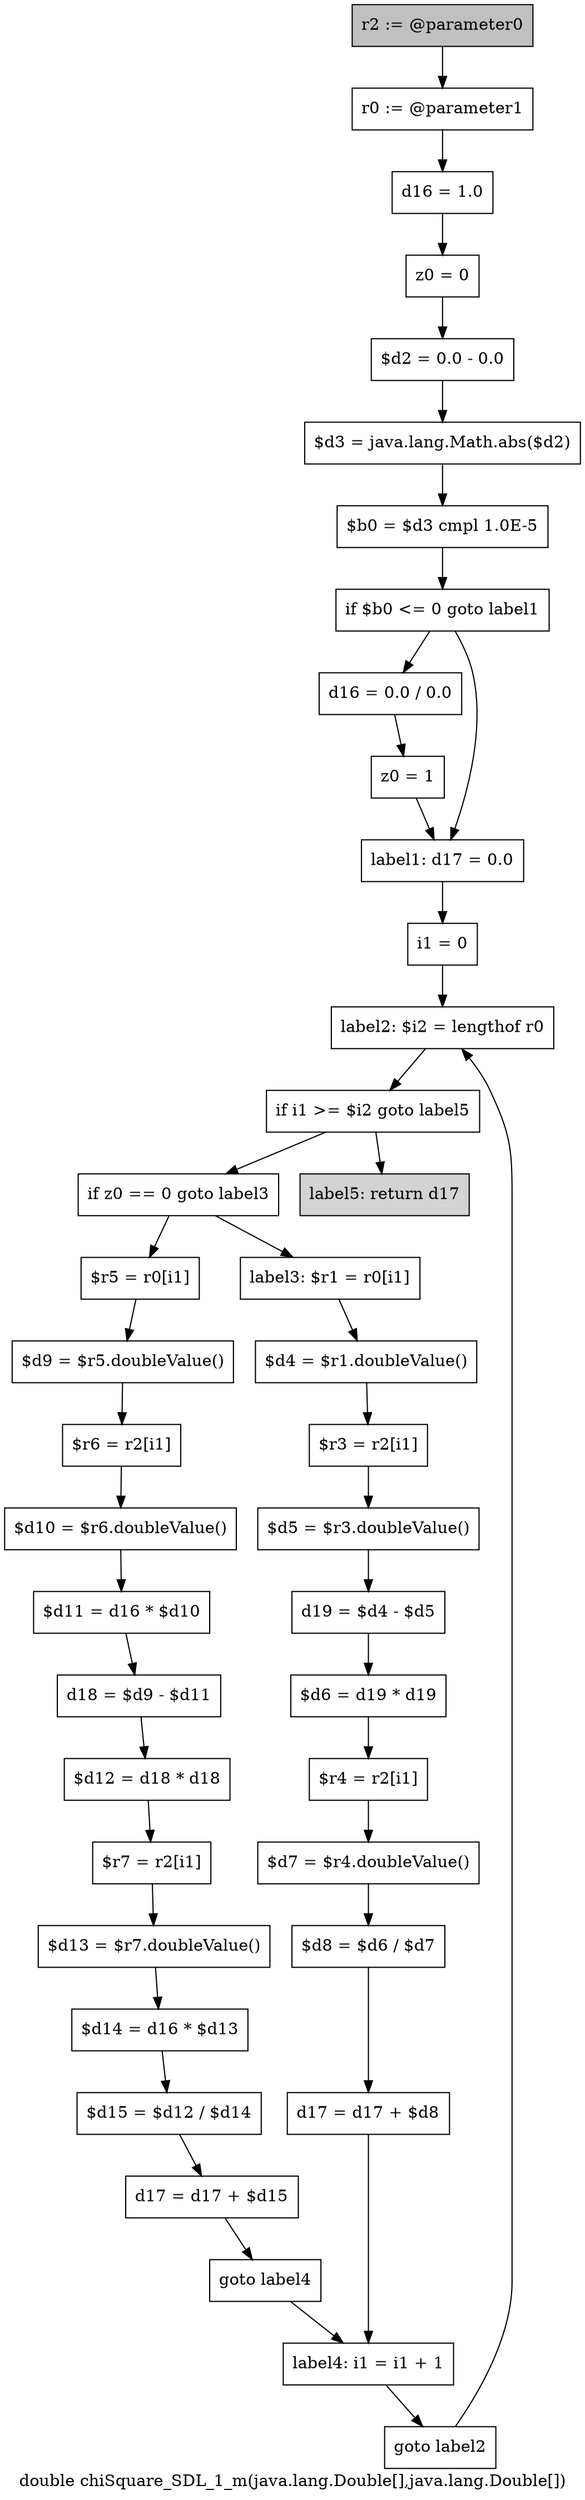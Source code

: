 digraph "double chiSquare_SDL_1_m(java.lang.Double[],java.lang.Double[])" {
    label="double chiSquare_SDL_1_m(java.lang.Double[],java.lang.Double[])";
    node [shape=box];
    "0" [style=filled,fillcolor=gray,label="r2 := @parameter0",];
    "1" [label="r0 := @parameter1",];
    "0"->"1";
    "2" [label="d16 = 1.0",];
    "1"->"2";
    "3" [label="z0 = 0",];
    "2"->"3";
    "4" [label="$d2 = 0.0 - 0.0",];
    "3"->"4";
    "5" [label="$d3 = java.lang.Math.abs($d2)",];
    "4"->"5";
    "6" [label="$b0 = $d3 cmpl 1.0E-5",];
    "5"->"6";
    "7" [label="if $b0 <= 0 goto label1",];
    "6"->"7";
    "8" [label="d16 = 0.0 / 0.0",];
    "7"->"8";
    "10" [label="label1: d17 = 0.0",];
    "7"->"10";
    "9" [label="z0 = 1",];
    "8"->"9";
    "9"->"10";
    "11" [label="i1 = 0",];
    "10"->"11";
    "12" [label="label2: $i2 = lengthof r0",];
    "11"->"12";
    "13" [label="if i1 >= $i2 goto label5",];
    "12"->"13";
    "14" [label="if z0 == 0 goto label3",];
    "13"->"14";
    "40" [style=filled,fillcolor=lightgray,label="label5: return d17",];
    "13"->"40";
    "15" [label="$r5 = r0[i1]",];
    "14"->"15";
    "28" [label="label3: $r1 = r0[i1]",];
    "14"->"28";
    "16" [label="$d9 = $r5.doubleValue()",];
    "15"->"16";
    "17" [label="$r6 = r2[i1]",];
    "16"->"17";
    "18" [label="$d10 = $r6.doubleValue()",];
    "17"->"18";
    "19" [label="$d11 = d16 * $d10",];
    "18"->"19";
    "20" [label="d18 = $d9 - $d11",];
    "19"->"20";
    "21" [label="$d12 = d18 * d18",];
    "20"->"21";
    "22" [label="$r7 = r2[i1]",];
    "21"->"22";
    "23" [label="$d13 = $r7.doubleValue()",];
    "22"->"23";
    "24" [label="$d14 = d16 * $d13",];
    "23"->"24";
    "25" [label="$d15 = $d12 / $d14",];
    "24"->"25";
    "26" [label="d17 = d17 + $d15",];
    "25"->"26";
    "27" [label="goto label4",];
    "26"->"27";
    "38" [label="label4: i1 = i1 + 1",];
    "27"->"38";
    "29" [label="$d4 = $r1.doubleValue()",];
    "28"->"29";
    "30" [label="$r3 = r2[i1]",];
    "29"->"30";
    "31" [label="$d5 = $r3.doubleValue()",];
    "30"->"31";
    "32" [label="d19 = $d4 - $d5",];
    "31"->"32";
    "33" [label="$d6 = d19 * d19",];
    "32"->"33";
    "34" [label="$r4 = r2[i1]",];
    "33"->"34";
    "35" [label="$d7 = $r4.doubleValue()",];
    "34"->"35";
    "36" [label="$d8 = $d6 / $d7",];
    "35"->"36";
    "37" [label="d17 = d17 + $d8",];
    "36"->"37";
    "37"->"38";
    "39" [label="goto label2",];
    "38"->"39";
    "39"->"12";
}
